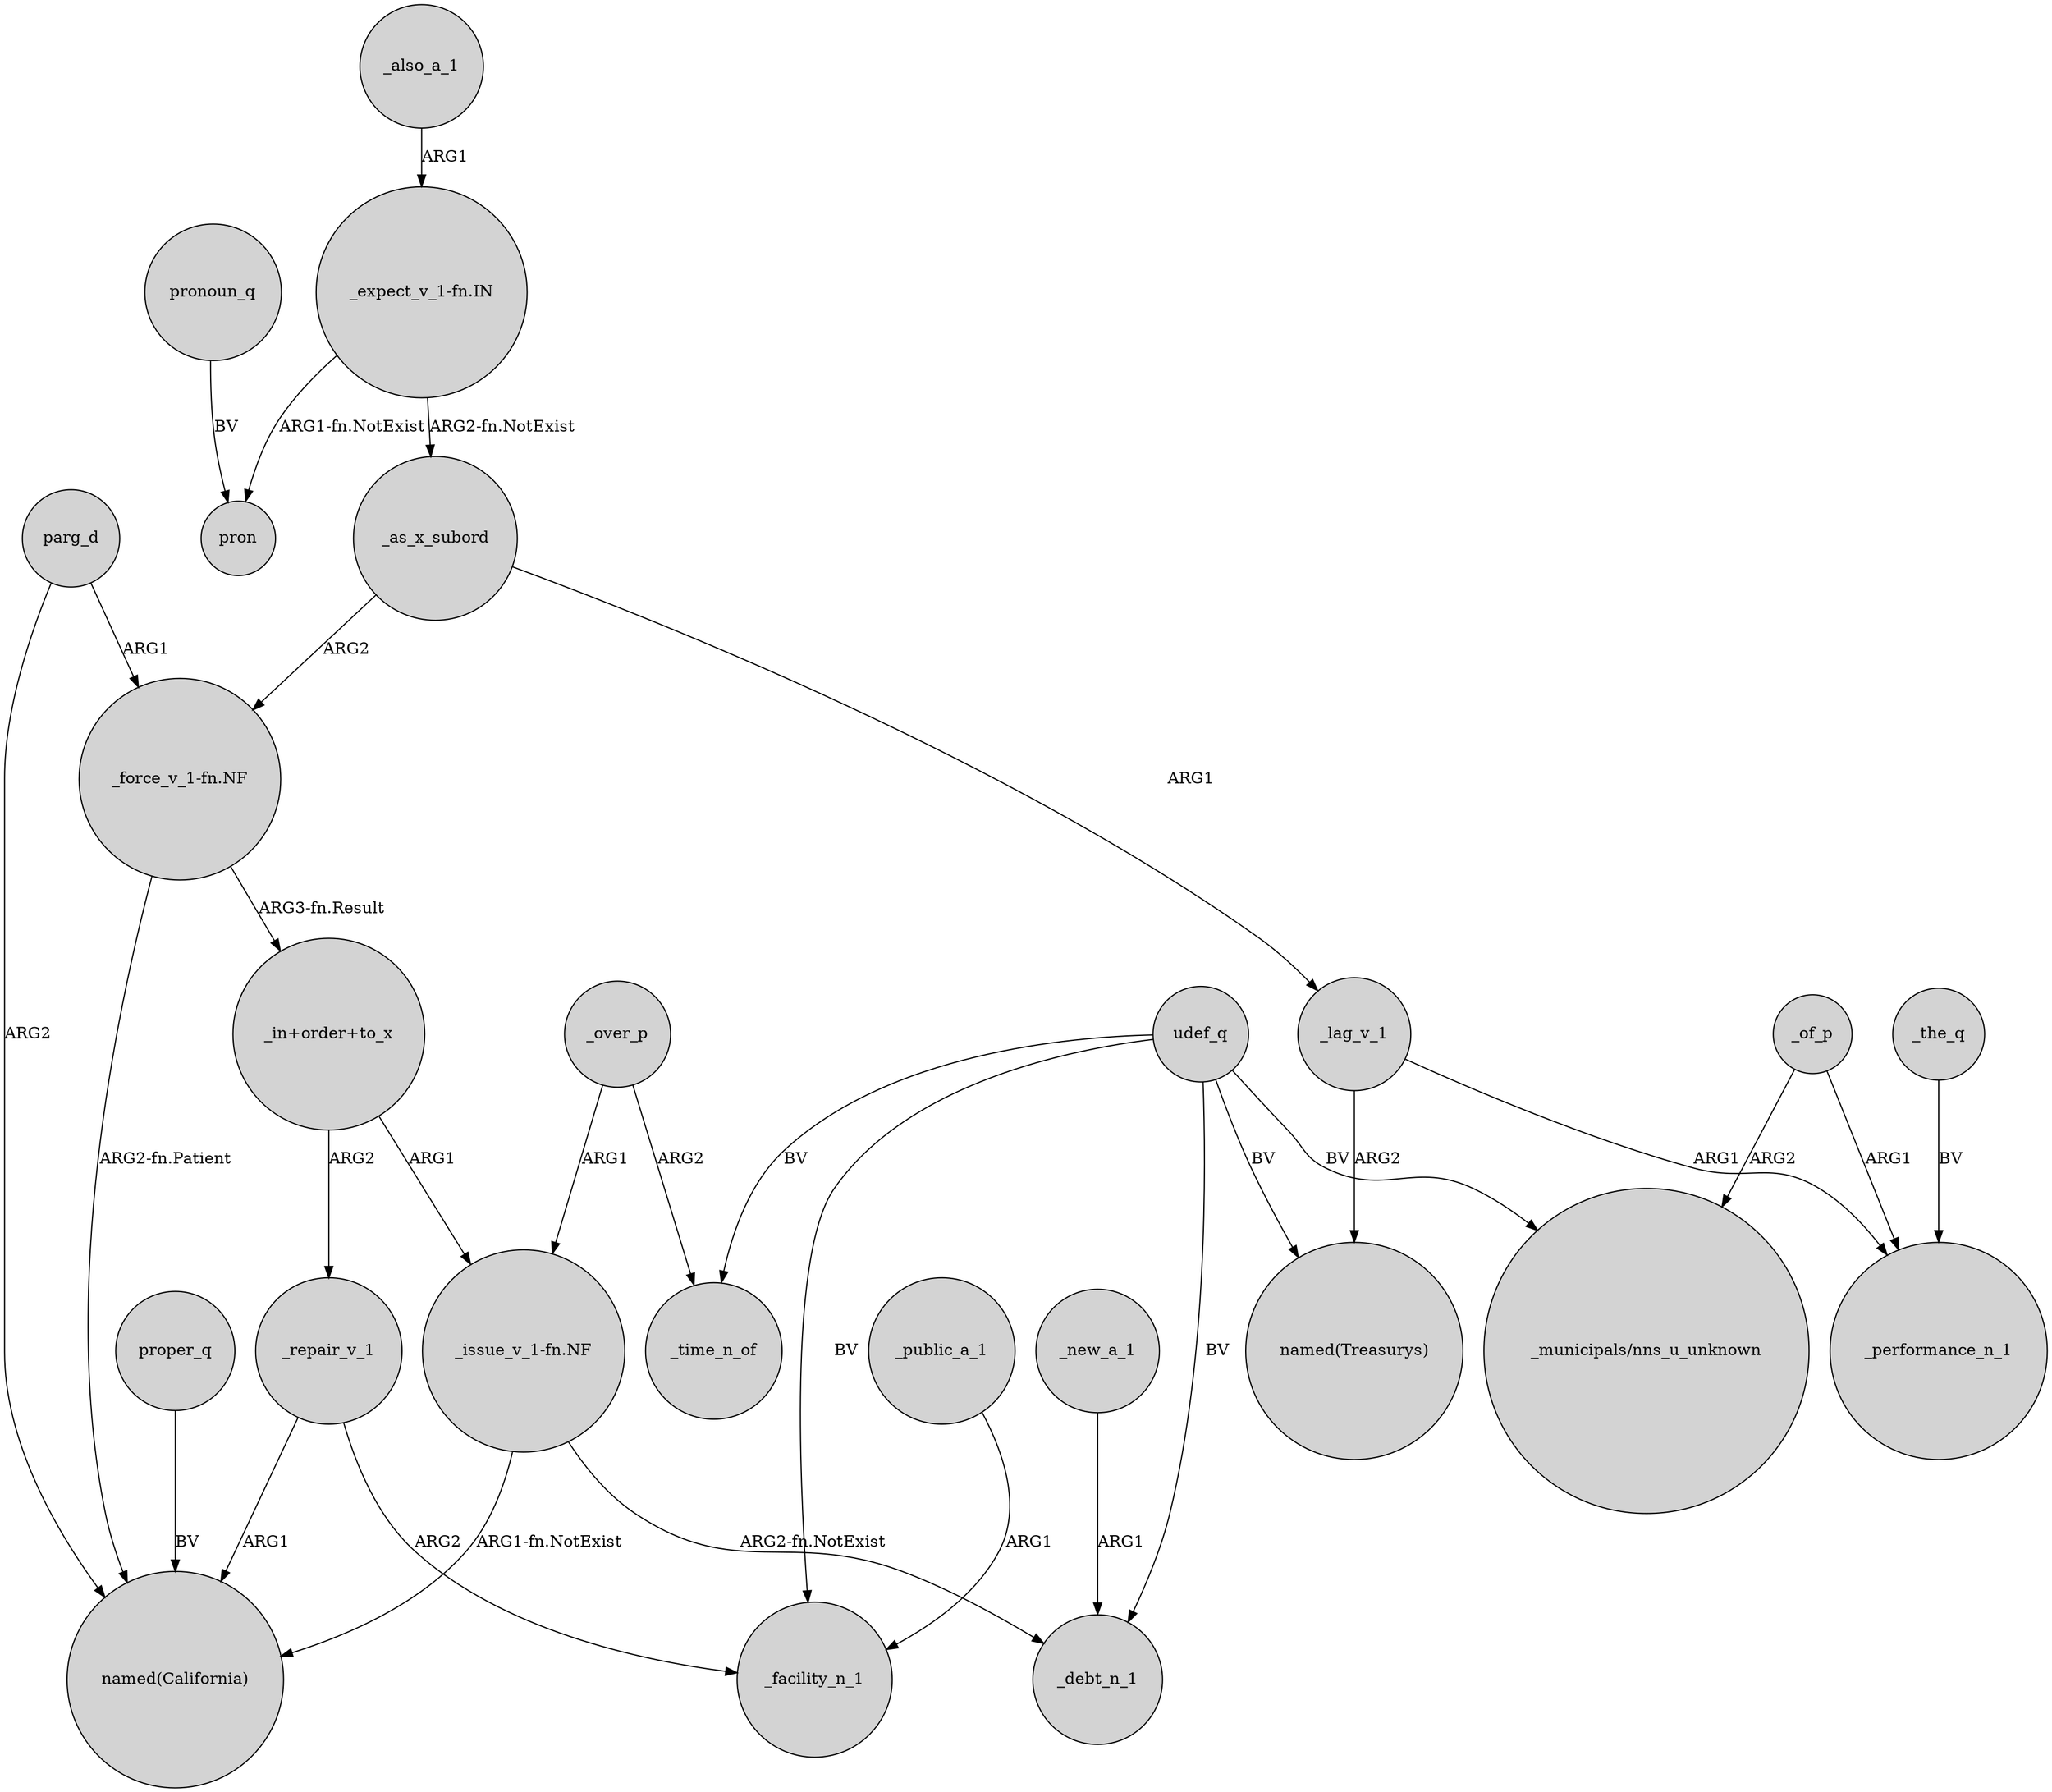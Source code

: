 digraph {
	node [shape=circle style=filled]
	_lag_v_1 -> "named(Treasurys)" [label=ARG2]
	"_issue_v_1-fn.NF" -> _debt_n_1 [label="ARG2-fn.NotExist"]
	udef_q -> _facility_n_1 [label=BV]
	"_in+order+to_x" -> _repair_v_1 [label=ARG2]
	_public_a_1 -> _facility_n_1 [label=ARG1]
	parg_d -> "named(California)" [label=ARG2]
	_lag_v_1 -> _performance_n_1 [label=ARG1]
	udef_q -> _debt_n_1 [label=BV]
	"_force_v_1-fn.NF" -> "named(California)" [label="ARG2-fn.Patient"]
	udef_q -> "named(Treasurys)" [label=BV]
	proper_q -> "named(California)" [label=BV]
	_of_p -> "_municipals/nns_u_unknown" [label=ARG2]
	"_issue_v_1-fn.NF" -> "named(California)" [label="ARG1-fn.NotExist"]
	udef_q -> "_municipals/nns_u_unknown" [label=BV]
	_over_p -> "_issue_v_1-fn.NF" [label=ARG1]
	pronoun_q -> pron [label=BV]
	_over_p -> _time_n_of [label=ARG2]
	"_force_v_1-fn.NF" -> "_in+order+to_x" [label="ARG3-fn.Result"]
	"_in+order+to_x" -> "_issue_v_1-fn.NF" [label=ARG1]
	_the_q -> _performance_n_1 [label=BV]
	_new_a_1 -> _debt_n_1 [label=ARG1]
	"_expect_v_1-fn.IN" -> _as_x_subord [label="ARG2-fn.NotExist"]
	udef_q -> _time_n_of [label=BV]
	_as_x_subord -> _lag_v_1 [label=ARG1]
	parg_d -> "_force_v_1-fn.NF" [label=ARG1]
	"_expect_v_1-fn.IN" -> pron [label="ARG1-fn.NotExist"]
	_repair_v_1 -> "named(California)" [label=ARG1]
	_also_a_1 -> "_expect_v_1-fn.IN" [label=ARG1]
	_repair_v_1 -> _facility_n_1 [label=ARG2]
	_of_p -> _performance_n_1 [label=ARG1]
	_as_x_subord -> "_force_v_1-fn.NF" [label=ARG2]
}
